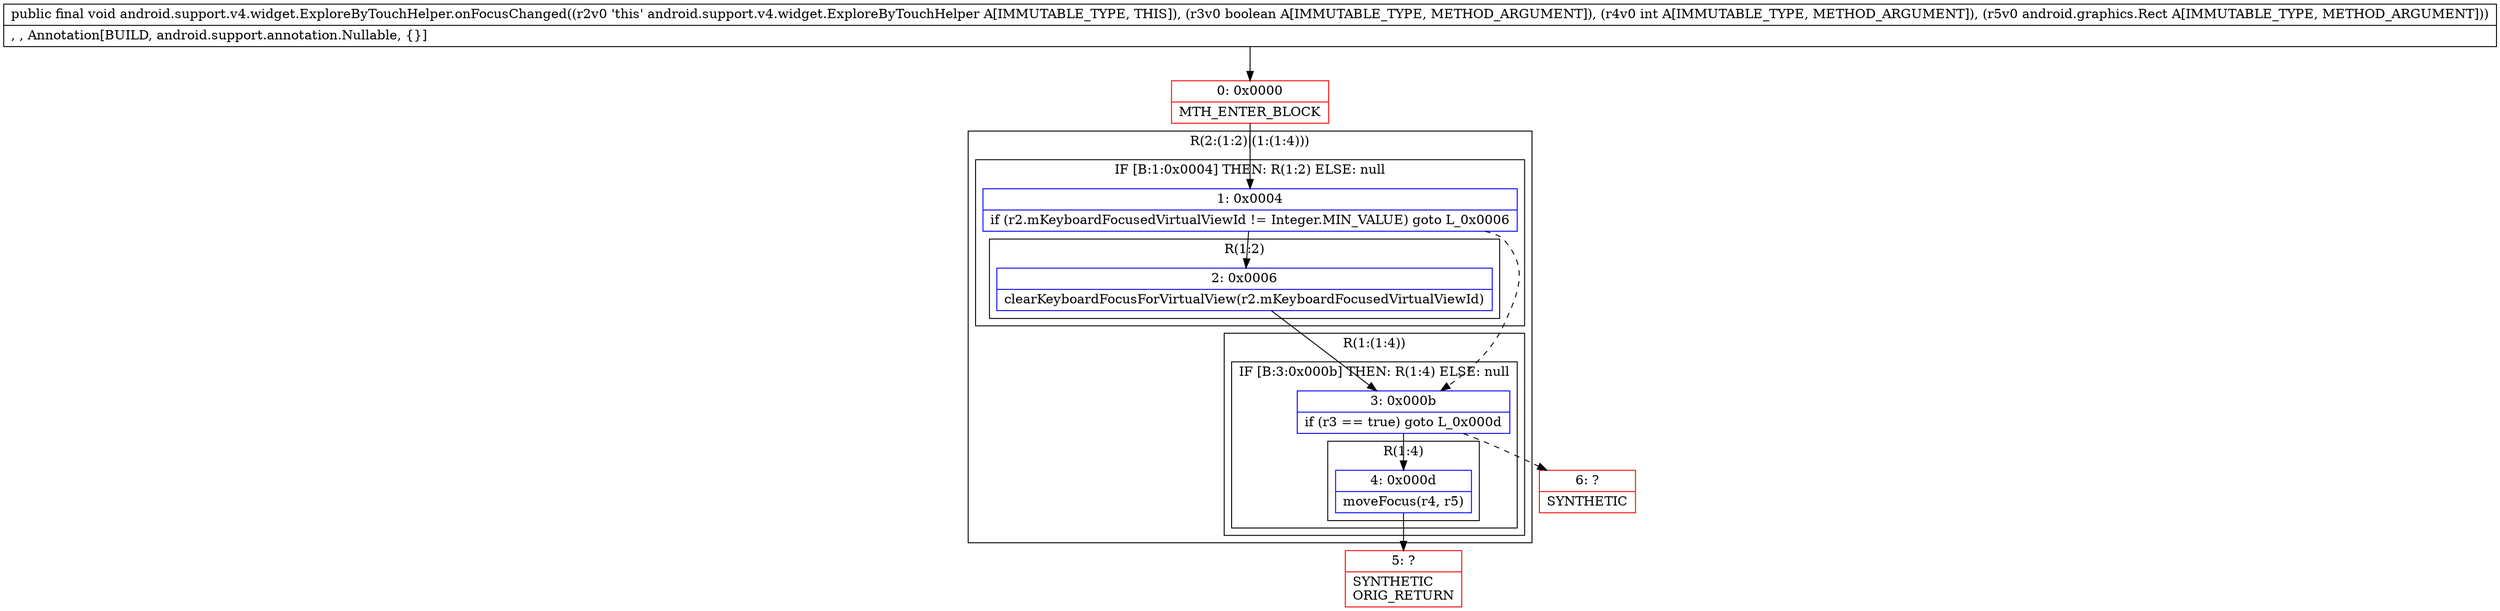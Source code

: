 digraph "CFG forandroid.support.v4.widget.ExploreByTouchHelper.onFocusChanged(ZILandroid\/graphics\/Rect;)V" {
subgraph cluster_Region_466179384 {
label = "R(2:(1:2)|(1:(1:4)))";
node [shape=record,color=blue];
subgraph cluster_IfRegion_2109996736 {
label = "IF [B:1:0x0004] THEN: R(1:2) ELSE: null";
node [shape=record,color=blue];
Node_1 [shape=record,label="{1\:\ 0x0004|if (r2.mKeyboardFocusedVirtualViewId != Integer.MIN_VALUE) goto L_0x0006\l}"];
subgraph cluster_Region_1028670335 {
label = "R(1:2)";
node [shape=record,color=blue];
Node_2 [shape=record,label="{2\:\ 0x0006|clearKeyboardFocusForVirtualView(r2.mKeyboardFocusedVirtualViewId)\l}"];
}
}
subgraph cluster_Region_1060592257 {
label = "R(1:(1:4))";
node [shape=record,color=blue];
subgraph cluster_IfRegion_1845934282 {
label = "IF [B:3:0x000b] THEN: R(1:4) ELSE: null";
node [shape=record,color=blue];
Node_3 [shape=record,label="{3\:\ 0x000b|if (r3 == true) goto L_0x000d\l}"];
subgraph cluster_Region_215051828 {
label = "R(1:4)";
node [shape=record,color=blue];
Node_4 [shape=record,label="{4\:\ 0x000d|moveFocus(r4, r5)\l}"];
}
}
}
}
Node_0 [shape=record,color=red,label="{0\:\ 0x0000|MTH_ENTER_BLOCK\l}"];
Node_5 [shape=record,color=red,label="{5\:\ ?|SYNTHETIC\lORIG_RETURN\l}"];
Node_6 [shape=record,color=red,label="{6\:\ ?|SYNTHETIC\l}"];
MethodNode[shape=record,label="{public final void android.support.v4.widget.ExploreByTouchHelper.onFocusChanged((r2v0 'this' android.support.v4.widget.ExploreByTouchHelper A[IMMUTABLE_TYPE, THIS]), (r3v0 boolean A[IMMUTABLE_TYPE, METHOD_ARGUMENT]), (r4v0 int A[IMMUTABLE_TYPE, METHOD_ARGUMENT]), (r5v0 android.graphics.Rect A[IMMUTABLE_TYPE, METHOD_ARGUMENT]))  | , , Annotation[BUILD, android.support.annotation.Nullable, \{\}]\l}"];
MethodNode -> Node_0;
Node_1 -> Node_2;
Node_1 -> Node_3[style=dashed];
Node_2 -> Node_3;
Node_3 -> Node_4;
Node_3 -> Node_6[style=dashed];
Node_4 -> Node_5;
Node_0 -> Node_1;
}

